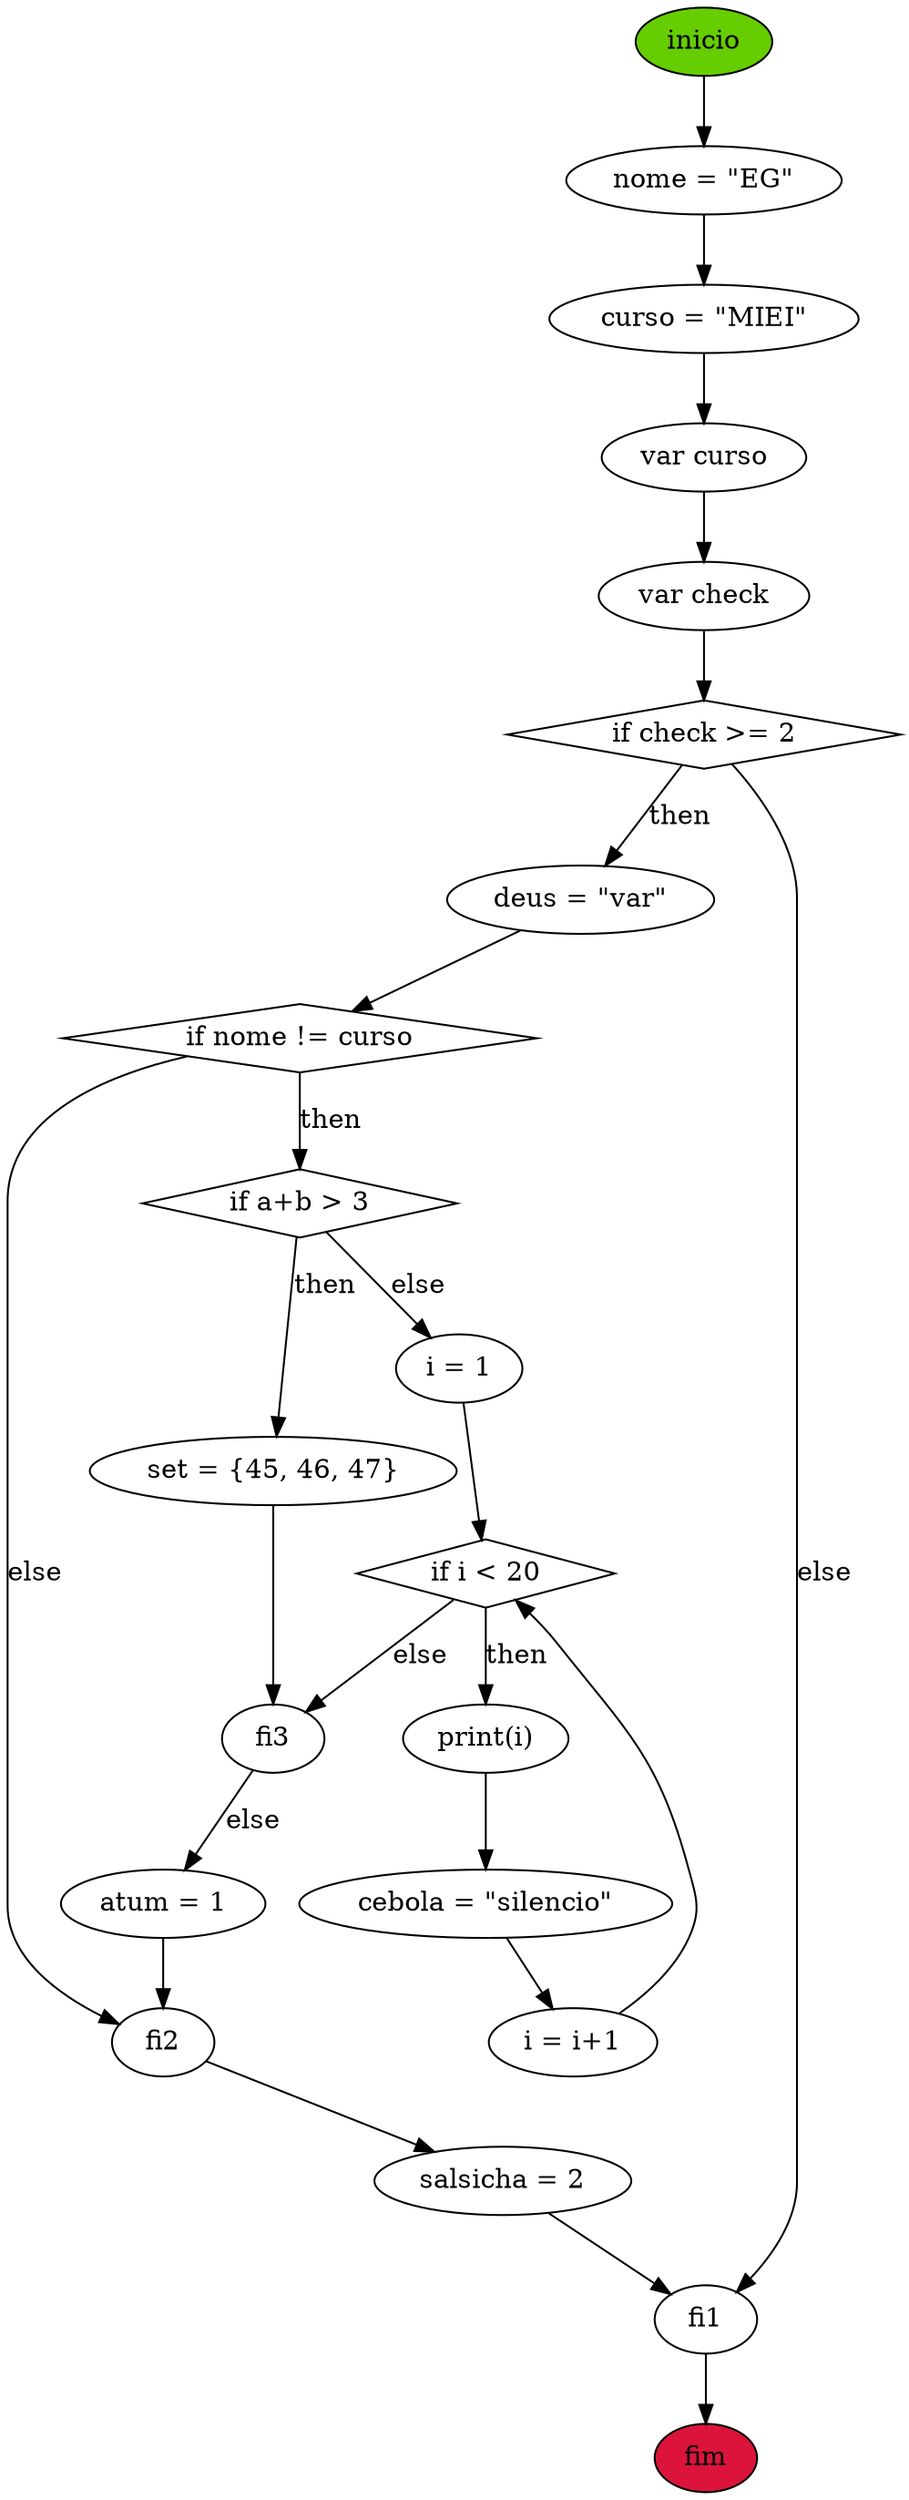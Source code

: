 digraph "graph" {
	inicio [fillcolor=chartreuse3 style=filled]
	inicio -> "nome = \"EG\"" [label=""]
	"nome = \"EG\"" -> "curso = \"MIEI\"" [label=""]
	"curso = \"MIEI\"" -> "var curso" [label=""]
	"var curso" -> "var check" [label=""]
	"if check >= 2" [shape=diamond]
	"var check" -> "if check >= 2" [label=""]
	"if check >= 2" -> "deus = \"var\"" [label=then]
	"if nome != curso" [shape=diamond]
	"deus = \"var\"" -> "if nome != curso" [label=""]
	"if a+b > 3" [shape=diamond]
	"if nome != curso" -> "if a+b > 3" [label=then]
	"if a+b > 3" -> "set = {45, 46, 47}" [label=then]
	"set = {45, 46, 47}" -> fi3
	"if a+b > 3" -> "i = 1" [label=else]
	"if i < 20" [shape=diamond]
	"i = 1" -> "if i < 20" [label=""]
	"if i < 20" -> "print(i)" [label=then]
	"print(i)" -> "cebola = \"silencio\"" [label=""]
	"cebola = \"silencio\"" -> "i = i+1" [label=""]
	"i = i+1" -> "if i < 20" [label=""]
	"if i < 20" -> fi3 [label=else]
	fi3 -> "atum = 1" [label=else]
	"atum = 1" -> fi2
	"if nome != curso" -> fi2 [label=else]
	fi2 -> "salsicha = 2" [label=""]
	"salsicha = 2" -> fi1
	"if check >= 2" -> fi1 [label=else]
	fim [fillcolor=crimson style=filled]
	fi1 -> fim
}
